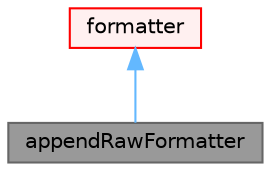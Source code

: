 digraph "appendRawFormatter"
{
 // LATEX_PDF_SIZE
  bgcolor="transparent";
  edge [fontname=Helvetica,fontsize=10,labelfontname=Helvetica,labelfontsize=10];
  node [fontname=Helvetica,fontsize=10,shape=box,height=0.2,width=0.4];
  Node1 [id="Node000001",label="appendRawFormatter",height=0.2,width=0.4,color="gray40", fillcolor="grey60", style="filled", fontcolor="black",tooltip="Appended raw binary output."];
  Node2 -> Node1 [id="edge1_Node000001_Node000002",dir="back",color="steelblue1",style="solid",tooltip=" "];
  Node2 [id="Node000002",label="formatter",height=0.2,width=0.4,color="red", fillcolor="#FFF0F0", style="filled",URL="$classFoam_1_1vtk_1_1formatter.html",tooltip="Abstract class for a VTK output stream formatter."];
}
